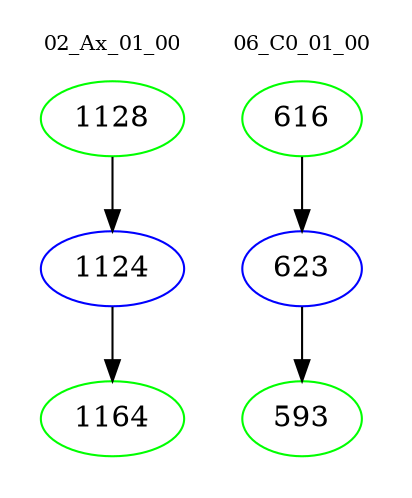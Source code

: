 digraph{
subgraph cluster_0 {
color = white
label = "02_Ax_01_00";
fontsize=10;
T0_1128 [label="1128", color="green"]
T0_1128 -> T0_1124 [color="black"]
T0_1124 [label="1124", color="blue"]
T0_1124 -> T0_1164 [color="black"]
T0_1164 [label="1164", color="green"]
}
subgraph cluster_1 {
color = white
label = "06_C0_01_00";
fontsize=10;
T1_616 [label="616", color="green"]
T1_616 -> T1_623 [color="black"]
T1_623 [label="623", color="blue"]
T1_623 -> T1_593 [color="black"]
T1_593 [label="593", color="green"]
}
}
